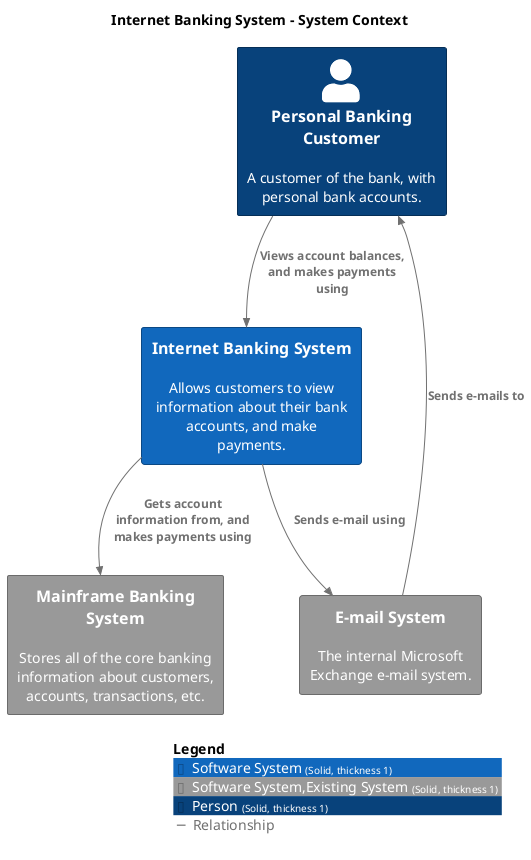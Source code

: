@startuml
set separator none
title Internet Banking System - System Context

top to bottom direction

!include <C4/C4>
!include <C4/C4_Context>

AddElementTag("Software System", $bgColor="#1168bd", $borderColor="#0b4884", $fontColor="#ffffff", $sprite="", $shadowing="", $borderStyle="Solid", $borderThickness="1")
AddElementTag("Software System,Existing System", $bgColor="#999999", $borderColor="#6b6b6b", $fontColor="#ffffff", $sprite="", $shadowing="", $borderStyle="Solid", $borderThickness="1")
AddElementTag("Person", $bgColor="#08427b", $borderColor="#052e56", $fontColor="#ffffff", $sprite="", $shadowing="", $borderStyle="Solid", $borderThickness="1")

AddRelTag("Relationship", $textColor="#707070", $lineColor="#707070", $lineStyle = "")

Person_Ext(PersonalBankingCustomer, "Personal Banking Customer", $descr="A customer of the bank, with personal bank accounts.", $tags="Person", $link="")
System(InternetBankingSystem, "Internet Banking System", $descr="Allows customers to view information about their bank accounts, and make payments.", $tags="Software System", $link="")
System(MainframeBankingSystem, "Mainframe Banking System", $descr="Stores all of the core banking information about customers, accounts, transactions, etc.", $tags="Software System,Existing System", $link="")
System(EmailSystem, "E-mail System", $descr="The internal Microsoft Exchange e-mail system.", $tags="Software System,Existing System", $link="")

Rel_D(PersonalBankingCustomer, InternetBankingSystem, "Views account balances, and makes payments using", $techn="", $tags="Relationship", $link="")
Rel_D(InternetBankingSystem, MainframeBankingSystem, "Gets account information from, and makes payments using", $techn="", $tags="Relationship", $link="")
Rel_D(InternetBankingSystem, EmailSystem, "Sends e-mail using", $techn="", $tags="Relationship", $link="")
Rel_D(EmailSystem, PersonalBankingCustomer, "Sends e-mails to", $techn="", $tags="Relationship", $link="")

SHOW_LEGEND(true)
@enduml